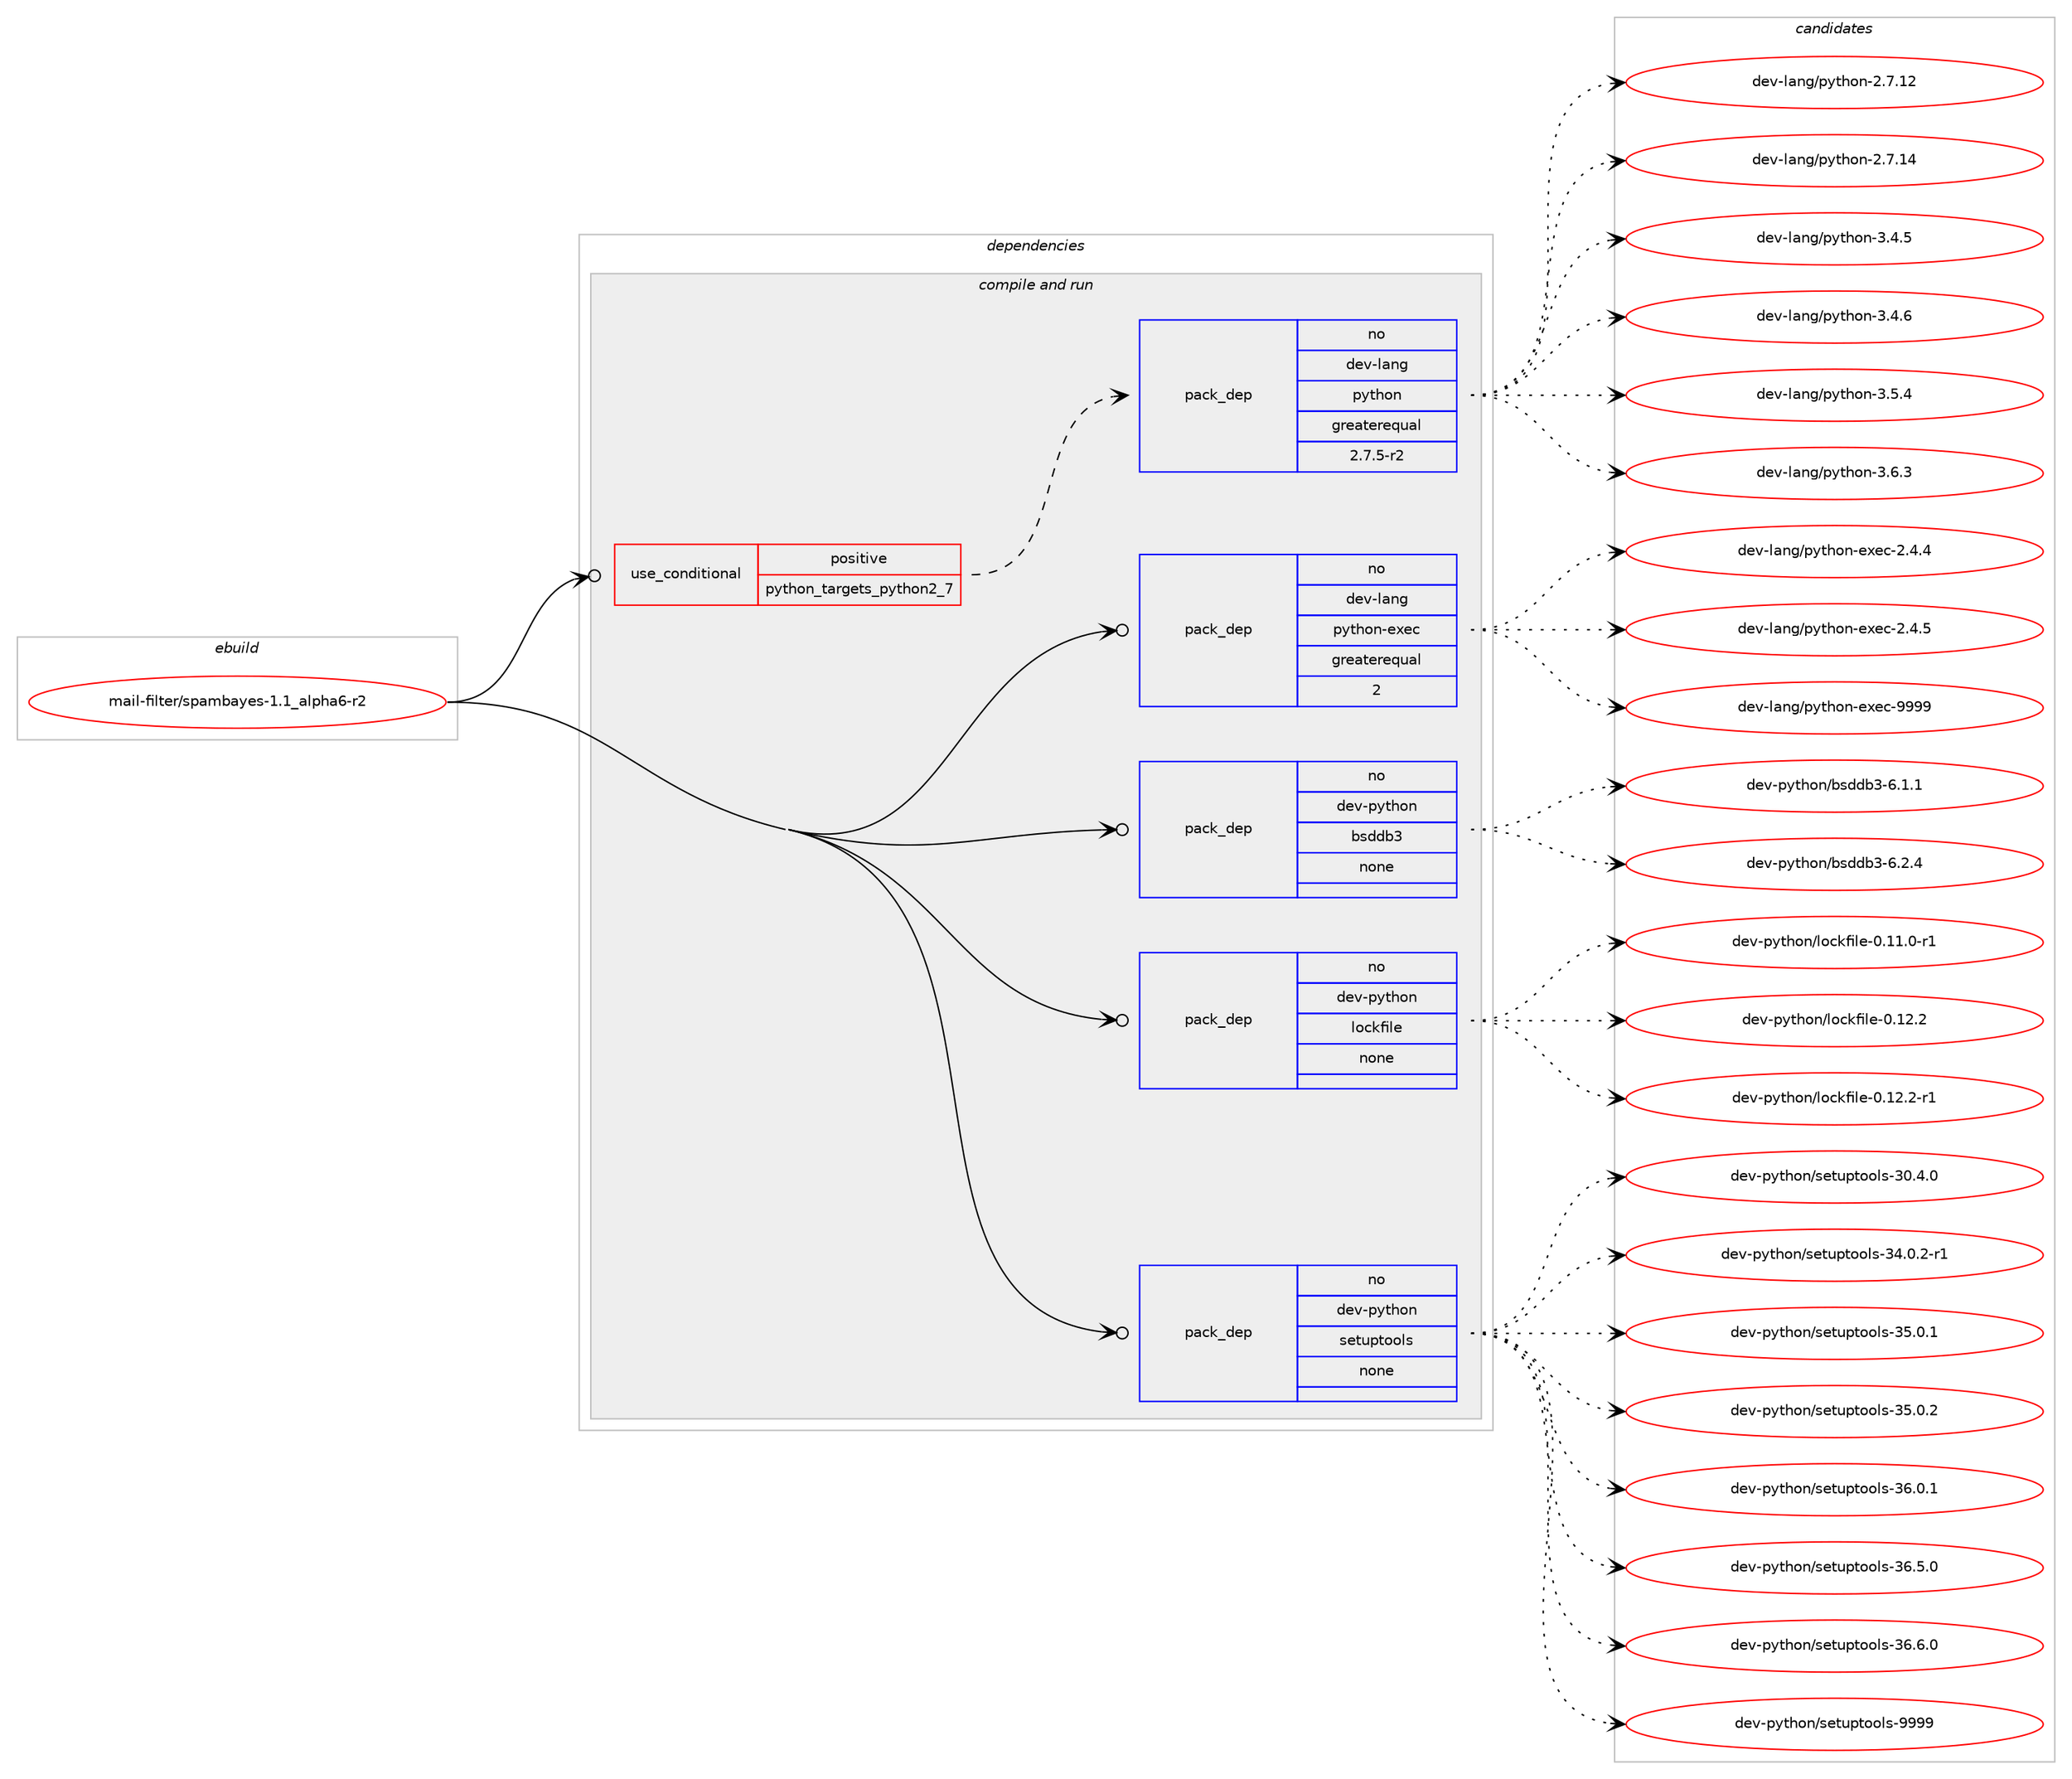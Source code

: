 digraph prolog {

# *************
# Graph options
# *************

newrank=true;
concentrate=true;
compound=true;
graph [rankdir=LR,fontname=Helvetica,fontsize=10,ranksep=1.5];#, ranksep=2.5, nodesep=0.2];
edge  [arrowhead=vee];
node  [fontname=Helvetica,fontsize=10];

# **********
# The ebuild
# **********

subgraph cluster_leftcol {
color=gray;
rank=same;
label=<<i>ebuild</i>>;
id [label="mail-filter/spambayes-1.1_alpha6-r2", color=red, width=4, href="../mail-filter/spambayes-1.1_alpha6-r2.svg"];
}

# ****************
# The dependencies
# ****************

subgraph cluster_midcol {
color=gray;
label=<<i>dependencies</i>>;
subgraph cluster_compile {
fillcolor="#eeeeee";
style=filled;
label=<<i>compile</i>>;
}
subgraph cluster_compileandrun {
fillcolor="#eeeeee";
style=filled;
label=<<i>compile and run</i>>;
subgraph cond85730 {
dependency343422 [label=<<TABLE BORDER="0" CELLBORDER="1" CELLSPACING="0" CELLPADDING="4"><TR><TD ROWSPAN="3" CELLPADDING="10">use_conditional</TD></TR><TR><TD>positive</TD></TR><TR><TD>python_targets_python2_7</TD></TR></TABLE>>, shape=none, color=red];
subgraph pack252543 {
dependency343423 [label=<<TABLE BORDER="0" CELLBORDER="1" CELLSPACING="0" CELLPADDING="4" WIDTH="220"><TR><TD ROWSPAN="6" CELLPADDING="30">pack_dep</TD></TR><TR><TD WIDTH="110">no</TD></TR><TR><TD>dev-lang</TD></TR><TR><TD>python</TD></TR><TR><TD>greaterequal</TD></TR><TR><TD>2.7.5-r2</TD></TR></TABLE>>, shape=none, color=blue];
}
dependency343422:e -> dependency343423:w [weight=20,style="dashed",arrowhead="vee"];
}
id:e -> dependency343422:w [weight=20,style="solid",arrowhead="odotvee"];
subgraph pack252544 {
dependency343424 [label=<<TABLE BORDER="0" CELLBORDER="1" CELLSPACING="0" CELLPADDING="4" WIDTH="220"><TR><TD ROWSPAN="6" CELLPADDING="30">pack_dep</TD></TR><TR><TD WIDTH="110">no</TD></TR><TR><TD>dev-lang</TD></TR><TR><TD>python-exec</TD></TR><TR><TD>greaterequal</TD></TR><TR><TD>2</TD></TR></TABLE>>, shape=none, color=blue];
}
id:e -> dependency343424:w [weight=20,style="solid",arrowhead="odotvee"];
subgraph pack252545 {
dependency343425 [label=<<TABLE BORDER="0" CELLBORDER="1" CELLSPACING="0" CELLPADDING="4" WIDTH="220"><TR><TD ROWSPAN="6" CELLPADDING="30">pack_dep</TD></TR><TR><TD WIDTH="110">no</TD></TR><TR><TD>dev-python</TD></TR><TR><TD>bsddb3</TD></TR><TR><TD>none</TD></TR><TR><TD></TD></TR></TABLE>>, shape=none, color=blue];
}
id:e -> dependency343425:w [weight=20,style="solid",arrowhead="odotvee"];
subgraph pack252546 {
dependency343426 [label=<<TABLE BORDER="0" CELLBORDER="1" CELLSPACING="0" CELLPADDING="4" WIDTH="220"><TR><TD ROWSPAN="6" CELLPADDING="30">pack_dep</TD></TR><TR><TD WIDTH="110">no</TD></TR><TR><TD>dev-python</TD></TR><TR><TD>lockfile</TD></TR><TR><TD>none</TD></TR><TR><TD></TD></TR></TABLE>>, shape=none, color=blue];
}
id:e -> dependency343426:w [weight=20,style="solid",arrowhead="odotvee"];
subgraph pack252547 {
dependency343427 [label=<<TABLE BORDER="0" CELLBORDER="1" CELLSPACING="0" CELLPADDING="4" WIDTH="220"><TR><TD ROWSPAN="6" CELLPADDING="30">pack_dep</TD></TR><TR><TD WIDTH="110">no</TD></TR><TR><TD>dev-python</TD></TR><TR><TD>setuptools</TD></TR><TR><TD>none</TD></TR><TR><TD></TD></TR></TABLE>>, shape=none, color=blue];
}
id:e -> dependency343427:w [weight=20,style="solid",arrowhead="odotvee"];
}
subgraph cluster_run {
fillcolor="#eeeeee";
style=filled;
label=<<i>run</i>>;
}
}

# **************
# The candidates
# **************

subgraph cluster_choices {
rank=same;
color=gray;
label=<<i>candidates</i>>;

subgraph choice252543 {
color=black;
nodesep=1;
choice10010111845108971101034711212111610411111045504655464950 [label="dev-lang/python-2.7.12", color=red, width=4,href="../dev-lang/python-2.7.12.svg"];
choice10010111845108971101034711212111610411111045504655464952 [label="dev-lang/python-2.7.14", color=red, width=4,href="../dev-lang/python-2.7.14.svg"];
choice100101118451089711010347112121116104111110455146524653 [label="dev-lang/python-3.4.5", color=red, width=4,href="../dev-lang/python-3.4.5.svg"];
choice100101118451089711010347112121116104111110455146524654 [label="dev-lang/python-3.4.6", color=red, width=4,href="../dev-lang/python-3.4.6.svg"];
choice100101118451089711010347112121116104111110455146534652 [label="dev-lang/python-3.5.4", color=red, width=4,href="../dev-lang/python-3.5.4.svg"];
choice100101118451089711010347112121116104111110455146544651 [label="dev-lang/python-3.6.3", color=red, width=4,href="../dev-lang/python-3.6.3.svg"];
dependency343423:e -> choice10010111845108971101034711212111610411111045504655464950:w [style=dotted,weight="100"];
dependency343423:e -> choice10010111845108971101034711212111610411111045504655464952:w [style=dotted,weight="100"];
dependency343423:e -> choice100101118451089711010347112121116104111110455146524653:w [style=dotted,weight="100"];
dependency343423:e -> choice100101118451089711010347112121116104111110455146524654:w [style=dotted,weight="100"];
dependency343423:e -> choice100101118451089711010347112121116104111110455146534652:w [style=dotted,weight="100"];
dependency343423:e -> choice100101118451089711010347112121116104111110455146544651:w [style=dotted,weight="100"];
}
subgraph choice252544 {
color=black;
nodesep=1;
choice1001011184510897110103471121211161041111104510112010199455046524652 [label="dev-lang/python-exec-2.4.4", color=red, width=4,href="../dev-lang/python-exec-2.4.4.svg"];
choice1001011184510897110103471121211161041111104510112010199455046524653 [label="dev-lang/python-exec-2.4.5", color=red, width=4,href="../dev-lang/python-exec-2.4.5.svg"];
choice10010111845108971101034711212111610411111045101120101994557575757 [label="dev-lang/python-exec-9999", color=red, width=4,href="../dev-lang/python-exec-9999.svg"];
dependency343424:e -> choice1001011184510897110103471121211161041111104510112010199455046524652:w [style=dotted,weight="100"];
dependency343424:e -> choice1001011184510897110103471121211161041111104510112010199455046524653:w [style=dotted,weight="100"];
dependency343424:e -> choice10010111845108971101034711212111610411111045101120101994557575757:w [style=dotted,weight="100"];
}
subgraph choice252545 {
color=black;
nodesep=1;
choice1001011184511212111610411111047981151001009851455446494649 [label="dev-python/bsddb3-6.1.1", color=red, width=4,href="../dev-python/bsddb3-6.1.1.svg"];
choice1001011184511212111610411111047981151001009851455446504652 [label="dev-python/bsddb3-6.2.4", color=red, width=4,href="../dev-python/bsddb3-6.2.4.svg"];
dependency343425:e -> choice1001011184511212111610411111047981151001009851455446494649:w [style=dotted,weight="100"];
dependency343425:e -> choice1001011184511212111610411111047981151001009851455446504652:w [style=dotted,weight="100"];
}
subgraph choice252546 {
color=black;
nodesep=1;
choice100101118451121211161041111104710811199107102105108101454846494946484511449 [label="dev-python/lockfile-0.11.0-r1", color=red, width=4,href="../dev-python/lockfile-0.11.0-r1.svg"];
choice10010111845112121116104111110471081119910710210510810145484649504650 [label="dev-python/lockfile-0.12.2", color=red, width=4,href="../dev-python/lockfile-0.12.2.svg"];
choice100101118451121211161041111104710811199107102105108101454846495046504511449 [label="dev-python/lockfile-0.12.2-r1", color=red, width=4,href="../dev-python/lockfile-0.12.2-r1.svg"];
dependency343426:e -> choice100101118451121211161041111104710811199107102105108101454846494946484511449:w [style=dotted,weight="100"];
dependency343426:e -> choice10010111845112121116104111110471081119910710210510810145484649504650:w [style=dotted,weight="100"];
dependency343426:e -> choice100101118451121211161041111104710811199107102105108101454846495046504511449:w [style=dotted,weight="100"];
}
subgraph choice252547 {
color=black;
nodesep=1;
choice100101118451121211161041111104711510111611711211611111110811545514846524648 [label="dev-python/setuptools-30.4.0", color=red, width=4,href="../dev-python/setuptools-30.4.0.svg"];
choice1001011184511212111610411111047115101116117112116111111108115455152464846504511449 [label="dev-python/setuptools-34.0.2-r1", color=red, width=4,href="../dev-python/setuptools-34.0.2-r1.svg"];
choice100101118451121211161041111104711510111611711211611111110811545515346484649 [label="dev-python/setuptools-35.0.1", color=red, width=4,href="../dev-python/setuptools-35.0.1.svg"];
choice100101118451121211161041111104711510111611711211611111110811545515346484650 [label="dev-python/setuptools-35.0.2", color=red, width=4,href="../dev-python/setuptools-35.0.2.svg"];
choice100101118451121211161041111104711510111611711211611111110811545515446484649 [label="dev-python/setuptools-36.0.1", color=red, width=4,href="../dev-python/setuptools-36.0.1.svg"];
choice100101118451121211161041111104711510111611711211611111110811545515446534648 [label="dev-python/setuptools-36.5.0", color=red, width=4,href="../dev-python/setuptools-36.5.0.svg"];
choice100101118451121211161041111104711510111611711211611111110811545515446544648 [label="dev-python/setuptools-36.6.0", color=red, width=4,href="../dev-python/setuptools-36.6.0.svg"];
choice10010111845112121116104111110471151011161171121161111111081154557575757 [label="dev-python/setuptools-9999", color=red, width=4,href="../dev-python/setuptools-9999.svg"];
dependency343427:e -> choice100101118451121211161041111104711510111611711211611111110811545514846524648:w [style=dotted,weight="100"];
dependency343427:e -> choice1001011184511212111610411111047115101116117112116111111108115455152464846504511449:w [style=dotted,weight="100"];
dependency343427:e -> choice100101118451121211161041111104711510111611711211611111110811545515346484649:w [style=dotted,weight="100"];
dependency343427:e -> choice100101118451121211161041111104711510111611711211611111110811545515346484650:w [style=dotted,weight="100"];
dependency343427:e -> choice100101118451121211161041111104711510111611711211611111110811545515446484649:w [style=dotted,weight="100"];
dependency343427:e -> choice100101118451121211161041111104711510111611711211611111110811545515446534648:w [style=dotted,weight="100"];
dependency343427:e -> choice100101118451121211161041111104711510111611711211611111110811545515446544648:w [style=dotted,weight="100"];
dependency343427:e -> choice10010111845112121116104111110471151011161171121161111111081154557575757:w [style=dotted,weight="100"];
}
}

}
